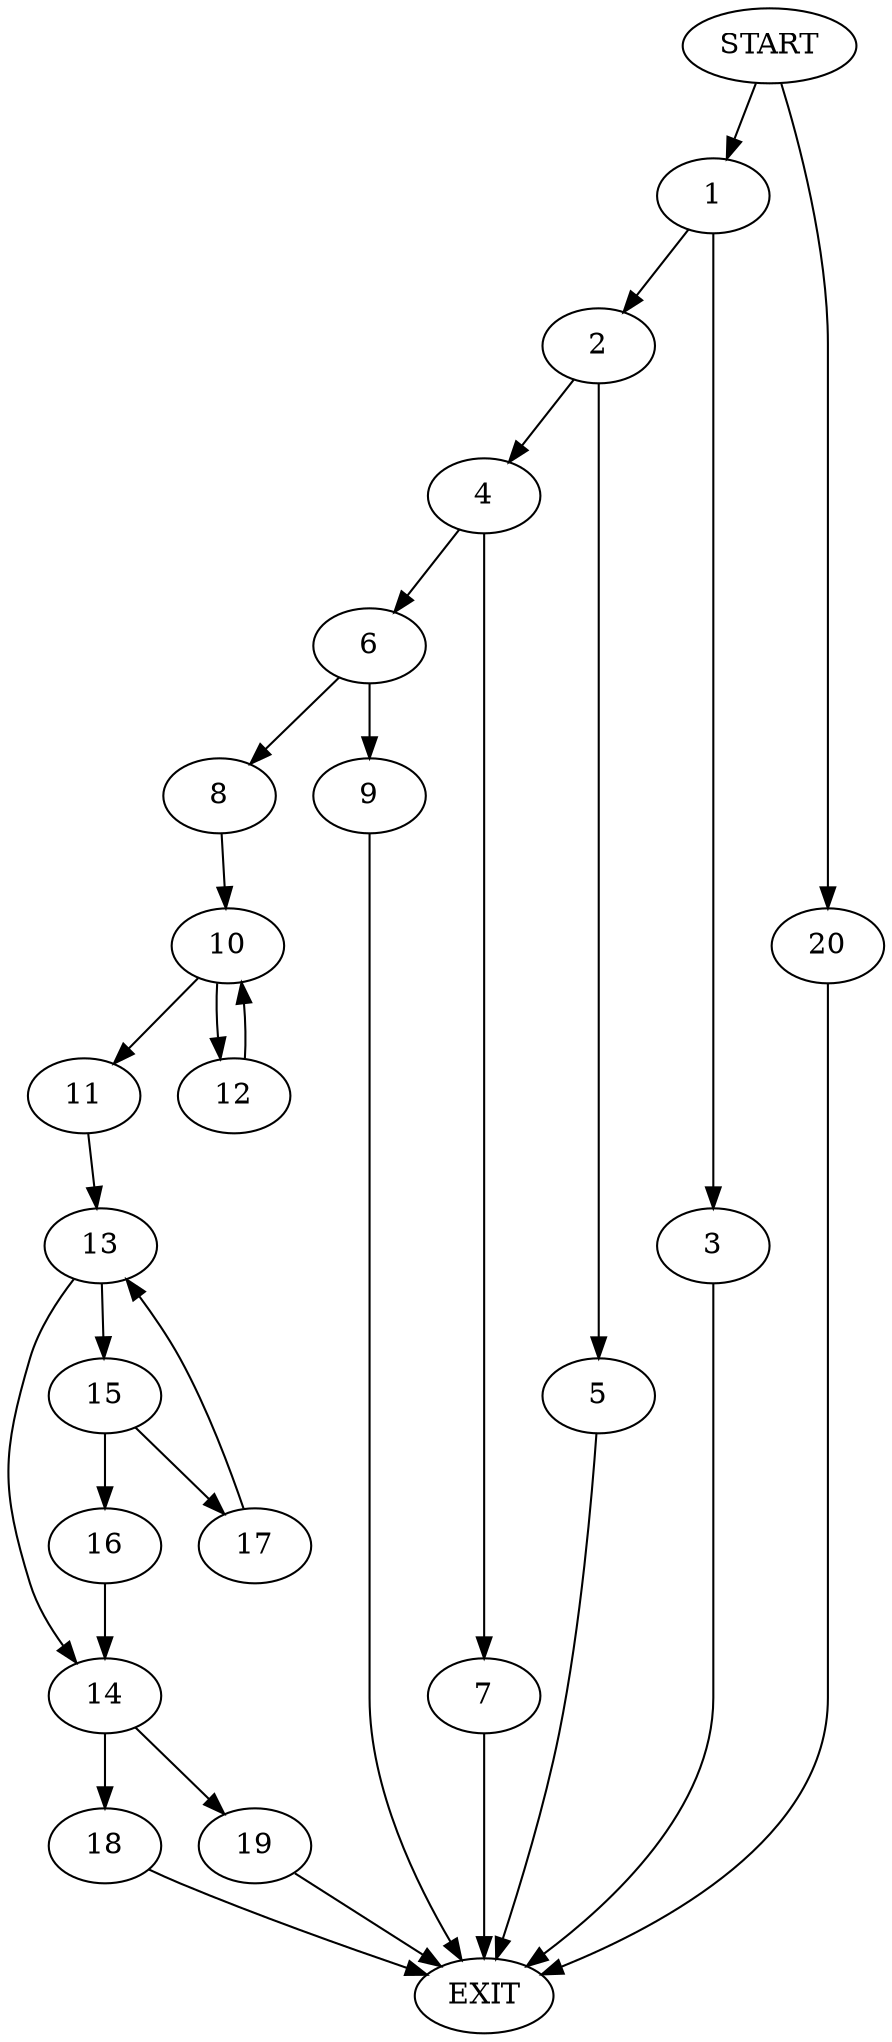 digraph {
0 [label="START"]
21 [label="EXIT"]
0 -> 1
1 -> 2
1 -> 3
2 -> 4
2 -> 5
3 -> 21
4 -> 6
4 -> 7
5 -> 21
7 -> 21
6 -> 8
6 -> 9
8 -> 10
9 -> 21
10 -> 11
10 -> 12
12 -> 10
11 -> 13
13 -> 14
13 -> 15
15 -> 16
15 -> 17
14 -> 18
14 -> 19
16 -> 14
17 -> 13
18 -> 21
19 -> 21
0 -> 20
20 -> 21
}
